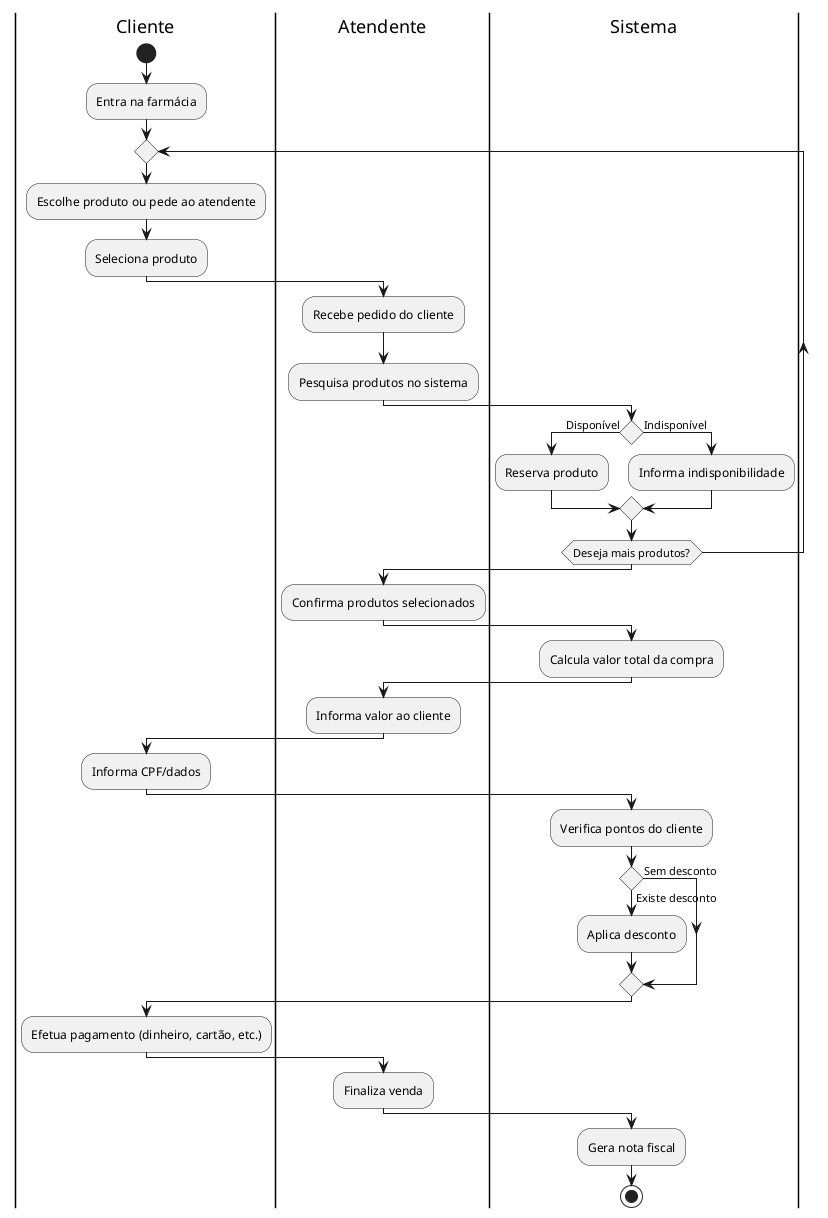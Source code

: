 @startuml
|Cliente|
start
:Entra na farmácia;
' Loop para seleção de produtos
repeat
:Escolhe produto ou pede ao atendente;

  :Seleciona produto;
  
  |Atendente|
  :Recebe pedido do cliente;
  :Pesquisa produtos no sistema;
  
  |Sistema|
  if () then (Disponível)
    :Reserva produto;
  else (Indisponível)
    :Informa indisponibilidade;
  endif
  
repeat while (Deseja mais produtos?)

|Atendente|
:Confirma produtos selecionados;

|Sistema|
:Calcula valor total da compra;

|Atendente|
:Informa valor ao cliente;

|Cliente|
:Informa CPF/dados;

|Sistema|
:Verifica pontos do cliente;
if () then (Existe desconto)
  :Aplica desconto;
else (Sem desconto)
endif

|Cliente|
:Efetua pagamento (dinheiro, cartão, etc.);

|Atendente|
:Finaliza venda;

|Sistema|
:Gera nota fiscal;
stop
@enduml
